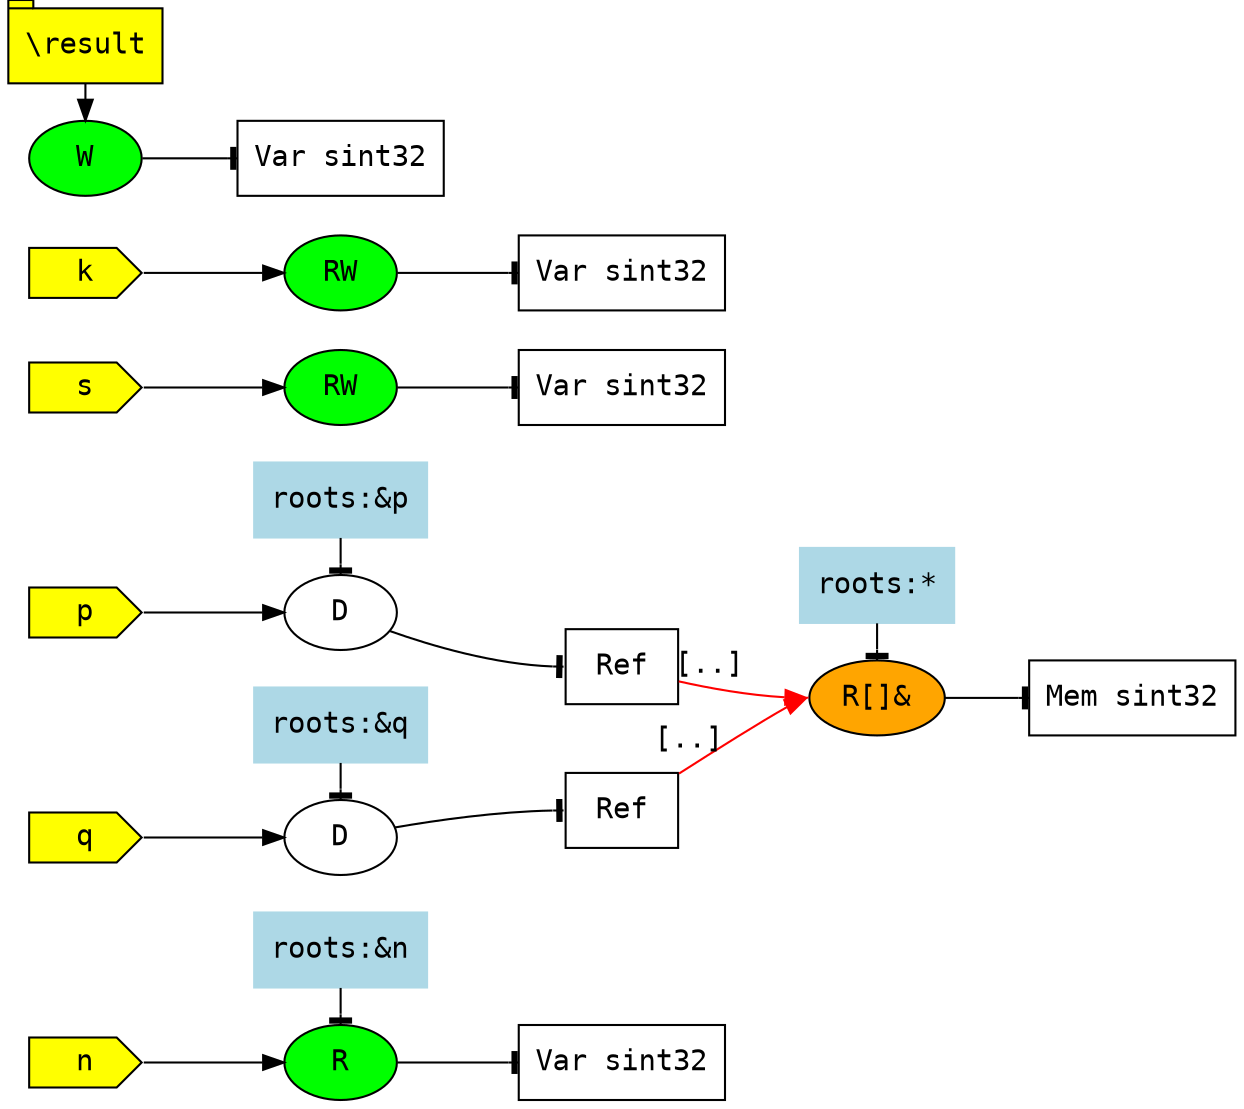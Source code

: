 digraph "job" {
  rankdir="LR" ;
  node [ fontname="monospace" ];
  edge [ fontname="monospace" ];
  V000 [ label="n", shape="cds", style="filled", fillcolor="yellow" ];
  V000:e -> A000 ;
  V001 [ label="p", shape="cds", style="filled", fillcolor="yellow" ];
  V001:e -> A001 ;
  V002 [ label="q", shape="cds", style="filled", fillcolor="yellow" ];
  V002:e -> A002 ;
  V003 [ label="s", shape="cds", style="filled", fillcolor="yellow" ];
  V003:e -> A003 ;
  V004 [ label="k", shape="cds", style="filled", fillcolor="yellow" ];
  V004:e -> A004 ;
  A000 [ label="R", shape="oval", fillcolor="green", style="filled" ];
  _005 [ label="roots:&n", style="filled", color="lightblue", shape="box" ];
  { rank=same; A000; _005; }
  _005 -> A000 [ arrowhead="tee" ];
  _006 [ shape="record", label="Var sint32" ];
  A000 -> _006:w [ arrowhead="tee" ];
  A001 [ label="D", shape="oval" ];
  _007 [ label="roots:&p", style="filled", color="lightblue", shape="box" ];
  { rank=same; A001; _007; }
  _007 -> A001 [ arrowhead="tee" ];
  _008 [ shape="record", label="<_p1> Ref" ];
  _008:_p1 -> A005:w [ taillabel="[..]", labeldistance="1.7",
    labelangle="+40", color="red"
  ];
  A001 -> _008:w [ arrowhead="tee" ];
  A002 [ label="D", shape="oval" ];
  _009 [ label="roots:&q", style="filled", color="lightblue", shape="box" ];
  { rank=same; A002; _009; }
  _009 -> A002 [ arrowhead="tee" ];
  _010 [ shape="record", label="<_p1> Ref" ];
  _010:_p1 -> A005:w [ taillabel="[..]", labeldistance="1.7",
    labelangle="+40", color="red"
  ];
  A002 -> _010:w [ arrowhead="tee" ];
  A003 [ label="RW", shape="oval", fillcolor="green", style="filled" ];
  _011 [ shape="record", label="Var sint32" ];
  A003 -> _011:w [ arrowhead="tee" ];
  A004 [ label="RW", shape="oval", fillcolor="green", style="filled" ];
  _012 [ shape="record", label="Var sint32" ];
  A004 -> _012:w [ arrowhead="tee" ];
  A005 [ label="R[]&", shape="oval", fillcolor="orange", style="filled" ];
  _013 [ label="roots:*", style="filled", color="lightblue", shape="box" ];
  { rank=same; A005; _013; }
  _013 -> A005 [ arrowhead="tee" ];
  _014 [ shape="record", label="Mem sint32" ];
  A005 -> _014:w [ arrowhead="tee" ];
  R015 [ label="\\result", shape="tab", style="filled", fillcolor="yellow" ];
  { rank=same; R015; A006; }
  R015 -> A006 ;
  A006 [ label="W", shape="oval", fillcolor="green", style="filled" ];
  _016 [ shape="record", label="Var sint32" ];
  A006 -> _016:w [ arrowhead="tee" ];
}
